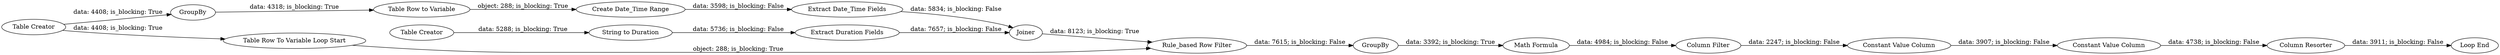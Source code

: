 digraph {
	"1595534882103981941_83" [label="Table Creator"]
	"1595534882103981941_88" [label="Math Formula"]
	"1595534882103981941_69" [label="Extract Date_Time Fields"]
	"1595534882103981941_80" [label="Table Creator"]
	"1595534882103981941_89" [label="Column Filter"]
	"1595534882103981941_76" [label="Constant Value Column"]
	"1595534882103981941_74" [label="Rule_based Row Filter"]
	"1595534882103981941_77" [label="Constant Value Column"]
	"1595534882103981941_90" [label="Column Resorter"]
	"1595534882103981941_82" [label="Table Row to Variable"]
	"1595534882103981941_75" [label=GroupBy]
	"1595534882103981941_81" [label="Table Row To Variable Loop Start"]
	"1595534882103981941_84" [label="String to Duration"]
	"1595534882103981941_87" [label="Extract Duration Fields"]
	"1595534882103981941_86" [label=Joiner]
	"1595534882103981941_78" [label="Loop End"]
	"1595534882103981941_66" [label=GroupBy]
	"1595534882103981941_68" [label="Create Date_Time Range"]
	"1595534882103981941_66" -> "1595534882103981941_82" [label="data: 4318; is_blocking: True"]
	"1595534882103981941_84" -> "1595534882103981941_87" [label="data: 5736; is_blocking: False"]
	"1595534882103981941_82" -> "1595534882103981941_68" [label="object: 288; is_blocking: True"]
	"1595534882103981941_86" -> "1595534882103981941_74" [label="data: 8123; is_blocking: True"]
	"1595534882103981941_69" -> "1595534882103981941_86" [label="data: 5834; is_blocking: False"]
	"1595534882103981941_89" -> "1595534882103981941_76" [label="data: 2247; is_blocking: False"]
	"1595534882103981941_90" -> "1595534882103981941_78" [label="data: 3911; is_blocking: False"]
	"1595534882103981941_75" -> "1595534882103981941_88" [label="data: 3392; is_blocking: True"]
	"1595534882103981941_80" -> "1595534882103981941_66" [label="data: 4408; is_blocking: True"]
	"1595534882103981941_87" -> "1595534882103981941_86" [label="data: 7657; is_blocking: False"]
	"1595534882103981941_68" -> "1595534882103981941_69" [label="data: 3598; is_blocking: False"]
	"1595534882103981941_77" -> "1595534882103981941_90" [label="data: 4738; is_blocking: False"]
	"1595534882103981941_80" -> "1595534882103981941_81" [label="data: 4408; is_blocking: True"]
	"1595534882103981941_88" -> "1595534882103981941_89" [label="data: 4984; is_blocking: False"]
	"1595534882103981941_83" -> "1595534882103981941_84" [label="data: 5288; is_blocking: True"]
	"1595534882103981941_74" -> "1595534882103981941_75" [label="data: 7615; is_blocking: False"]
	"1595534882103981941_81" -> "1595534882103981941_74" [label="object: 288; is_blocking: True"]
	"1595534882103981941_76" -> "1595534882103981941_77" [label="data: 3907; is_blocking: False"]
	rankdir=LR
}

